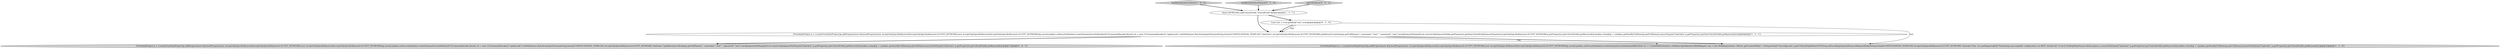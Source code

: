 digraph {
2 [style = filled, label = "{FreeStyleProject p = r.createFreeStyleProject()p.addProperty(new KeywordProperty(new AcceptOnlySpecificKeyword(AcceptOnlySpecificKeyword.ACCEPT_KEYWORD),new AcceptOnlySpecificKeyword(AcceptOnlySpecificKeyword.ACCEPT_KEYWORD)))p.save()r.jenkins.setSecurityRealm(r.createDummySecurityRealm())WebClient wc = r.createWebClient()wc.withBasicApiToken(test)WebRequest req = new WebRequest(new URL(wc.getContextPath() + String.format(\"%s/config.xml\",p.getUrl())),HttpMethod.POST)req.setEncodingType(null)req.setRequestBody(String.format(CONFIGURATION_TEMPLATE,AcceptOnlySpecificKeyword.ACCEPT_KEYWORD,\"badvalue\"))try {wc.getPage(req)fail(\"Submitting unacceptable configuration via REST should fail.\")}catch (FailingHttpStatusCodeException e) assertNotEquals(\"badvalue\",p.getProperty().getCriticalField().getKeyword())r.jenkins.reload()p = r.jenkins.getItemByFullName(p.getFullName(),)assertNotEquals(\"badvalue\",p.getProperty().getCriticalField().getKeyword())}@@@23@@@['1', '1', '0']", fillcolor = lightgray, shape = ellipse image = "AAA0AAABBB1BBB"];
1 [style = filled, label = "{FreeStyleProject p = r.createFreeStyleProject()p.addProperty(new KeywordProperty(new AcceptOnlySpecificKeyword(AcceptOnlySpecificKeyword.ACCEPT_KEYWORD),new AcceptOnlySpecificKeyword(AcceptOnlySpecificKeyword.ACCEPT_KEYWORD)))p.save()r.jenkins.setSecurityRealm(r.createDummySecurityRealm())CLICommandInvoker.Result ret = new CLICommandInvoker(r,\"update-job\").withStdin(new ByteArrayInputStream(String.format(CONFIGURATION_TEMPLATE,\"badvalue\",AcceptOnlySpecificKeyword.ACCEPT_KEYWORD).getBytes())).withArgs(p.getFullName(),\"--username\",\"test\",\"--password\",\"test\").invoke()assertEquals(0,ret.returnCode())assertNull(p.getProperty().getNonCriticalField())assertEquals(AcceptOnlySpecificKeyword.ACCEPT_KEYWORD,p.getProperty().getCriticalField().getKeyword())r.jenkins.reload()p = r.jenkins.getItemByFullName(p.getFullName(),)assertEquals(\"badvalue\",p.getProperty().getNonCriticalField().getKeyword())}@@@4@@@['1', '1', '1']", fillcolor = white, shape = ellipse image = "AAA0AAABBB1BBB"];
0 [style = filled, label = "testRestInterfaceFailure['1', '0', '0']", fillcolor = lightgray, shape = diamond image = "AAA0AAABBB1BBB"];
7 [style = filled, label = "{FreeStyleProject p = r.createFreeStyleProject()p.addProperty(new KeywordProperty(new AcceptOnlySpecificKeyword(AcceptOnlySpecificKeyword.ACCEPT_KEYWORD),new AcceptOnlySpecificKeyword(AcceptOnlySpecificKeyword.ACCEPT_KEYWORD)))p.save()r.jenkins.setSecurityRealm(r.createDummySecurityRealm())CLICommandInvoker.Result ret = new CLICommandInvoker(r,\"update-job\").withStdin(new ByteArrayInputStream(String.format(CONFIGURATION_TEMPLATE,AcceptOnlySpecificKeyword.ACCEPT_KEYWORD,\"badvalue\").getBytes())).withArgs(p.getFullName(),\"--username\",\"test\",\"--password\",\"test\").invoke()assertNotEquals(0,ret.returnCode())assertNotEquals(\"badvalue\",p.getProperty().getCriticalField().getKeyword())r.jenkins.reload()p = r.jenkins.getItemByFullName(p.getFullName(),)assertNotEquals(\"badvalue\",p.getProperty().getCriticalField().getKeyword())}@@@17@@@['0', '0', '1']", fillcolor = lightgray, shape = ellipse image = "AAA0AAABBB3BBB"];
4 [style = filled, label = "testRestInterfaceFailure['0', '1', '0']", fillcolor = lightgray, shape = diamond image = "AAA0AAABBB2BBB"];
6 [style = filled, label = "testCliFailure['0', '0', '1']", fillcolor = lightgray, shape = diamond image = "AAA0AAABBB3BBB"];
3 [style = filled, label = "Items.XSTREAM2.addCriticalField(,\"criticalField\")@@@3@@@['1', '1', '1']", fillcolor = white, shape = ellipse image = "AAA0AAABBB1BBB"];
5 [style = filled, label = "User test = User.getById(\"test\",true)@@@4@@@['0', '1', '0']", fillcolor = white, shape = ellipse image = "AAA1AAABBB2BBB"];
1->7 [style = bold, label=""];
5->1 [style = solid, label="test"];
0->3 [style = bold, label=""];
5->2 [style = solid, label="test"];
4->3 [style = bold, label=""];
1->2 [style = bold, label=""];
6->3 [style = bold, label=""];
3->5 [style = bold, label=""];
3->1 [style = bold, label=""];
1->2 [style = solid, label="req"];
5->1 [style = bold, label=""];
}
